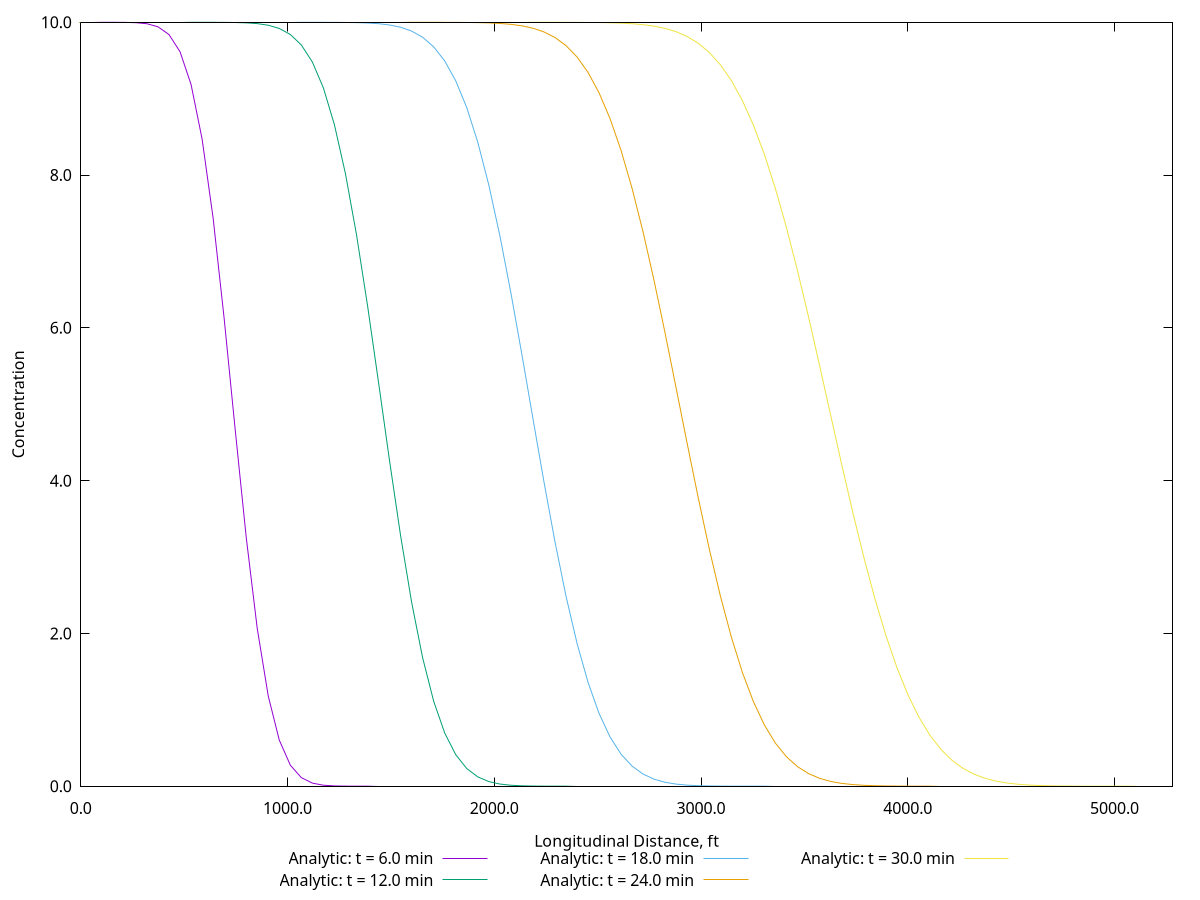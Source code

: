 # -------------------------------------------------------------
# file: plot.gp
# -------------------------------------------------------------
# -------------------------------------------------------------
# Battelle Memorial Institute
# Pacific Northwest Laboratory
# -------------------------------------------------------------
# -------------------------------------------------------------
# Created March 22, 1999 by William A. Perkins
# Last Change: Thu Sep 30 11:46:52 2010 by William A. Perkins <d3g096@PE10900.pnl.gov>
# -------------------------------------------------------------
# $Id$


u = 2.0
D = 30.0
Co = 10.0
C(x,t) = (Co/2)*(erfc((x-u*t)/sqrt(4*D*t))+erfc((x+u*t)/sqrt(4*D*t))*exp(u*x/D))

set format x "%.1f"
set xlabel 'Longitudinal Distance, ft'
set format y "%.1f"
set ylabel 'Concentration'
set xrange [0:5280]
set pointsize 0.5
#set timestamp
set key below

                                # If delta t is 18.0s (0.005 hr), t =
                                # 360.0 is 20 time steps, t = 1080.0
                                # is 60 time steps, and t = 1800.0 is
                                # 100 time steps

plot C(x, 360.0) title "Analytic: t = 6.0 min", \
     C(x, 720.0) title "Analytic: t = 12.0 min", \
     C(x, 1080.0) title "Analytic: t = 18.0 min", \
     C(x, 1440.0) title "Analytic: t = 24.0 min", \
     C(x, 1800.0) title "Analytic: t = 30.0 min", \
     '<tail +310 profile1.out' using (10584 - $4):10 title 'MASS1 Simulated' with points lt 7


